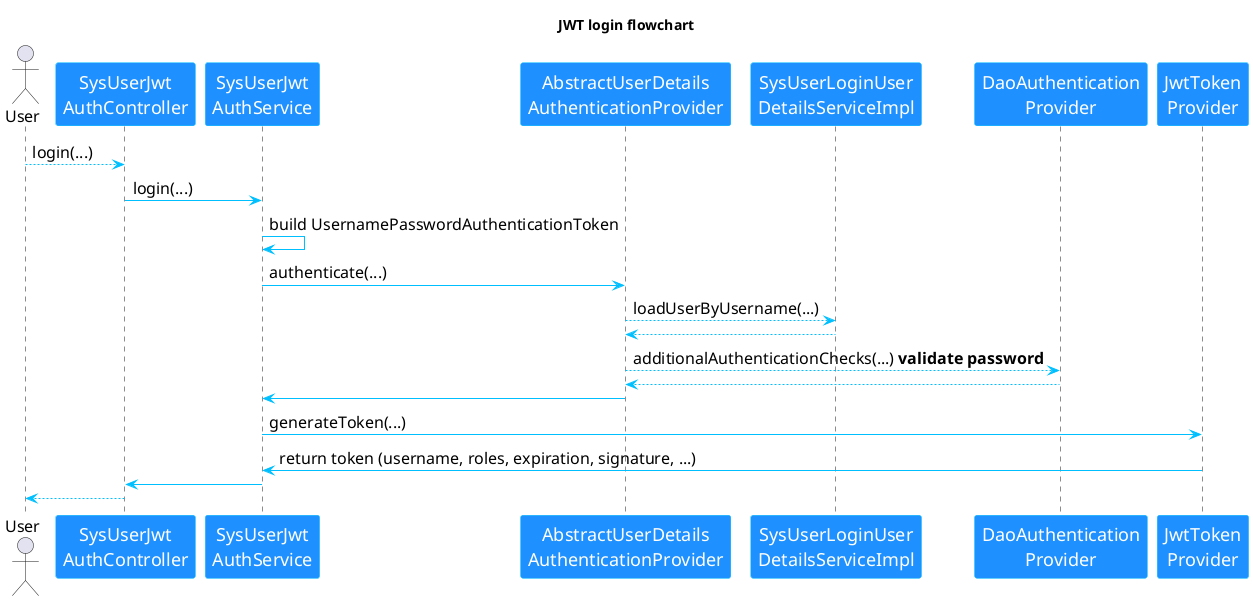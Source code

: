 @startuml
' The following is the global default style (do not use Fira Code font, otherwise the Chinese will not be displayed)
skinparam DefaultFontName Microsoft YaHei
skinparam DefaultFontSize 16
skinparam ArrowColor DeepSkyBlue
' The following is the style of the actor (class)
skinparam ParticipantFontColor White
skinparam ParticipantBorderColor DeepSkyBlue
skinparam ParticipantBackgroundColor DodgerBlue
skinparam ParticipantFontSize 18
' Here is the flowchart code
title JWT login flowchart
actor User
User --> "SysUserJwt\nAuthController": login(...)
"SysUserJwt\nAuthController" -> "SysUserJwt\nAuthService": login(...)
"SysUserJwt\nAuthService" -> "SysUserJwt\nAuthService": build UsernamePasswordAuthenticationToken
"SysUserJwt\nAuthService" -> "AbstractUserDetails\nAuthenticationProvider": authenticate(...)
"AbstractUserDetails\nAuthenticationProvider" --> "SysUserLoginUser\nDetailsServiceImpl": loadUserByUsername(...)
"AbstractUserDetails\nAuthenticationProvider" <-- "SysUserLoginUser\nDetailsServiceImpl"
"AbstractUserDetails\nAuthenticationProvider" --> "DaoAuthentication\nProvider": additionalAuthenticationChecks(...) **validate password**
"AbstractUserDetails\nAuthenticationProvider" <-- "DaoAuthentication\nProvider"
"SysUserJwt\nAuthService" <- "AbstractUserDetails\nAuthenticationProvider"
"SysUserJwt\nAuthService" -> "JwtToken\nProvider":generateToken(...)
"SysUserJwt\nAuthService" <- "JwtToken\nProvider":return token (username, roles, expiration, signature, ...)
"SysUserJwt\nAuthController" <- "SysUserJwt\nAuthService"
User <-- "SysUserJwt\nAuthController"
@enduml
